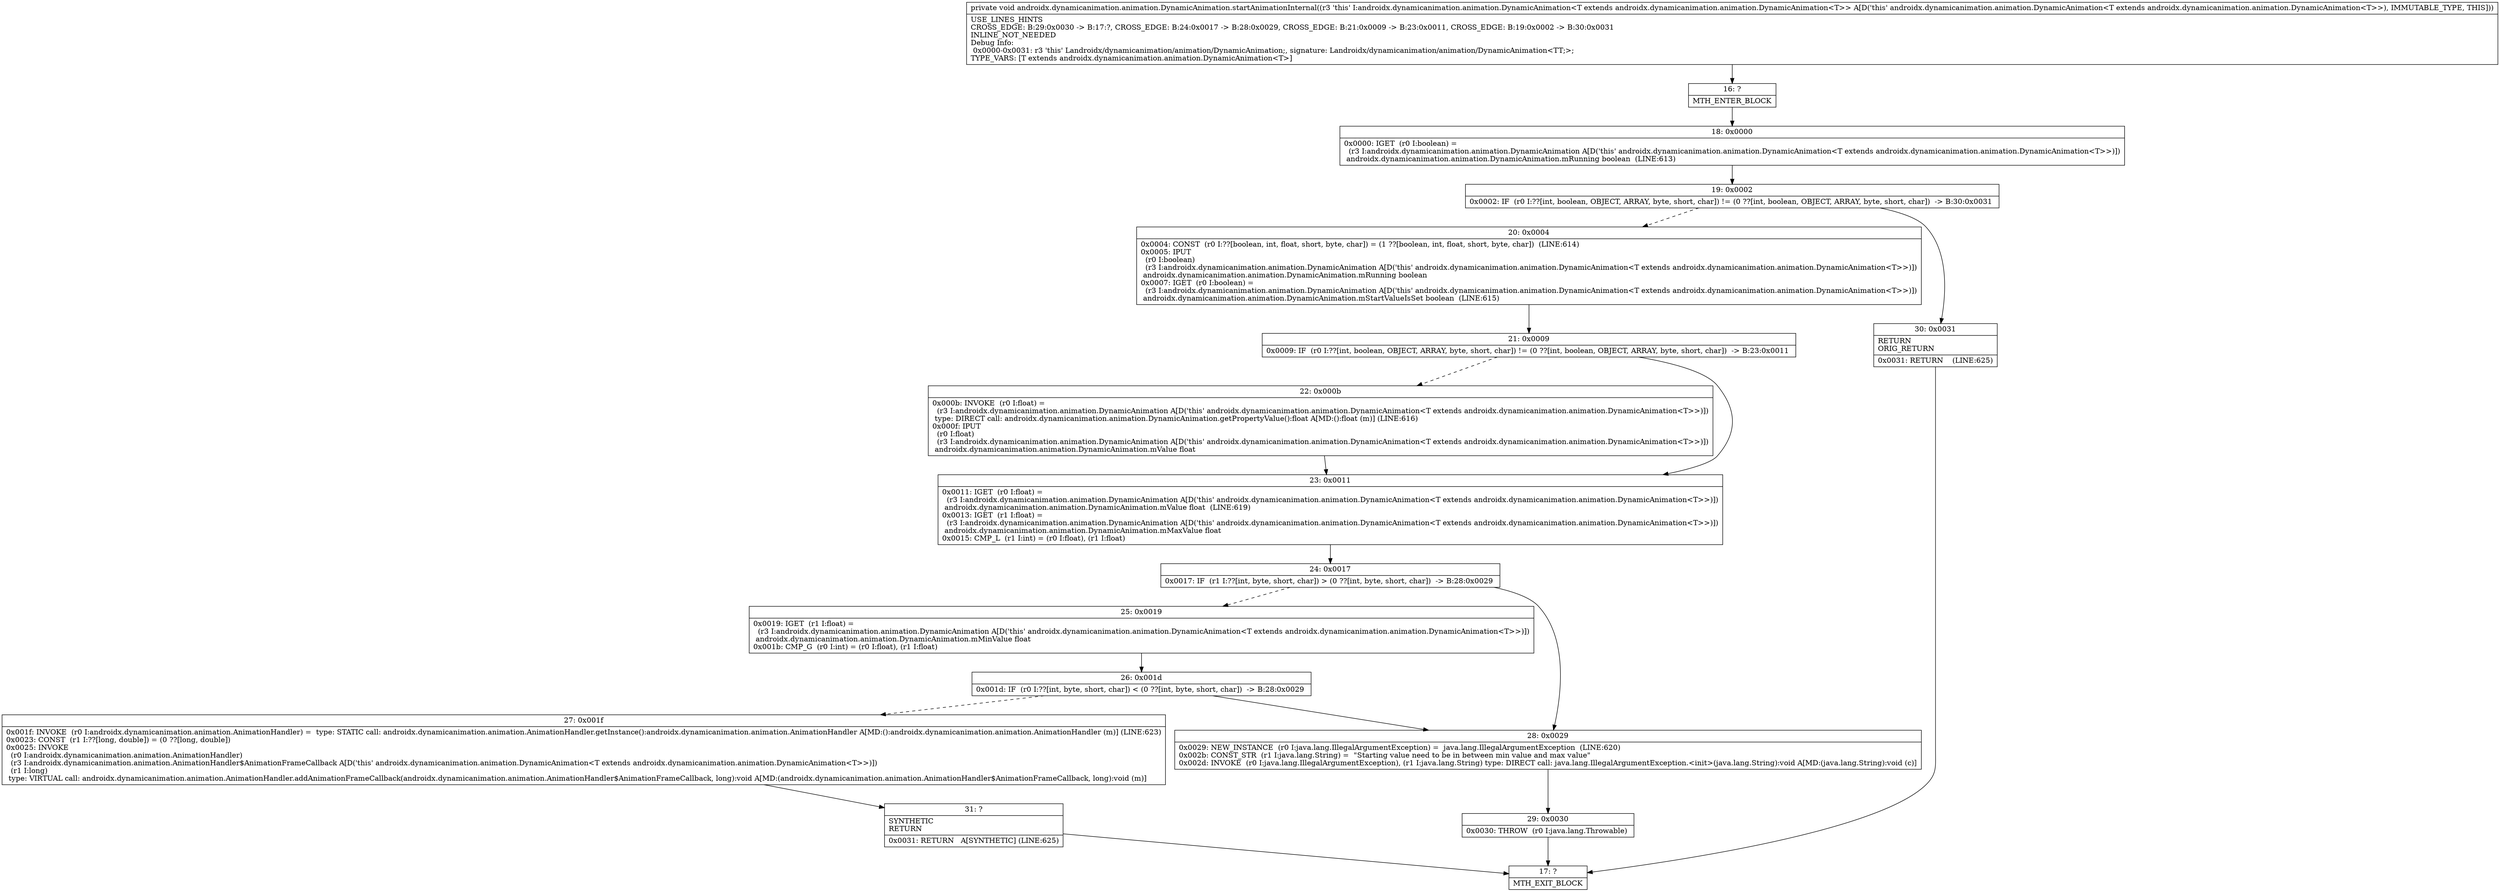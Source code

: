digraph "CFG forandroidx.dynamicanimation.animation.DynamicAnimation.startAnimationInternal()V" {
Node_16 [shape=record,label="{16\:\ ?|MTH_ENTER_BLOCK\l}"];
Node_18 [shape=record,label="{18\:\ 0x0000|0x0000: IGET  (r0 I:boolean) = \l  (r3 I:androidx.dynamicanimation.animation.DynamicAnimation A[D('this' androidx.dynamicanimation.animation.DynamicAnimation\<T extends androidx.dynamicanimation.animation.DynamicAnimation\<T\>\>)])\l androidx.dynamicanimation.animation.DynamicAnimation.mRunning boolean  (LINE:613)\l}"];
Node_19 [shape=record,label="{19\:\ 0x0002|0x0002: IF  (r0 I:??[int, boolean, OBJECT, ARRAY, byte, short, char]) != (0 ??[int, boolean, OBJECT, ARRAY, byte, short, char])  \-\> B:30:0x0031 \l}"];
Node_20 [shape=record,label="{20\:\ 0x0004|0x0004: CONST  (r0 I:??[boolean, int, float, short, byte, char]) = (1 ??[boolean, int, float, short, byte, char])  (LINE:614)\l0x0005: IPUT  \l  (r0 I:boolean)\l  (r3 I:androidx.dynamicanimation.animation.DynamicAnimation A[D('this' androidx.dynamicanimation.animation.DynamicAnimation\<T extends androidx.dynamicanimation.animation.DynamicAnimation\<T\>\>)])\l androidx.dynamicanimation.animation.DynamicAnimation.mRunning boolean \l0x0007: IGET  (r0 I:boolean) = \l  (r3 I:androidx.dynamicanimation.animation.DynamicAnimation A[D('this' androidx.dynamicanimation.animation.DynamicAnimation\<T extends androidx.dynamicanimation.animation.DynamicAnimation\<T\>\>)])\l androidx.dynamicanimation.animation.DynamicAnimation.mStartValueIsSet boolean  (LINE:615)\l}"];
Node_21 [shape=record,label="{21\:\ 0x0009|0x0009: IF  (r0 I:??[int, boolean, OBJECT, ARRAY, byte, short, char]) != (0 ??[int, boolean, OBJECT, ARRAY, byte, short, char])  \-\> B:23:0x0011 \l}"];
Node_22 [shape=record,label="{22\:\ 0x000b|0x000b: INVOKE  (r0 I:float) = \l  (r3 I:androidx.dynamicanimation.animation.DynamicAnimation A[D('this' androidx.dynamicanimation.animation.DynamicAnimation\<T extends androidx.dynamicanimation.animation.DynamicAnimation\<T\>\>)])\l type: DIRECT call: androidx.dynamicanimation.animation.DynamicAnimation.getPropertyValue():float A[MD:():float (m)] (LINE:616)\l0x000f: IPUT  \l  (r0 I:float)\l  (r3 I:androidx.dynamicanimation.animation.DynamicAnimation A[D('this' androidx.dynamicanimation.animation.DynamicAnimation\<T extends androidx.dynamicanimation.animation.DynamicAnimation\<T\>\>)])\l androidx.dynamicanimation.animation.DynamicAnimation.mValue float \l}"];
Node_23 [shape=record,label="{23\:\ 0x0011|0x0011: IGET  (r0 I:float) = \l  (r3 I:androidx.dynamicanimation.animation.DynamicAnimation A[D('this' androidx.dynamicanimation.animation.DynamicAnimation\<T extends androidx.dynamicanimation.animation.DynamicAnimation\<T\>\>)])\l androidx.dynamicanimation.animation.DynamicAnimation.mValue float  (LINE:619)\l0x0013: IGET  (r1 I:float) = \l  (r3 I:androidx.dynamicanimation.animation.DynamicAnimation A[D('this' androidx.dynamicanimation.animation.DynamicAnimation\<T extends androidx.dynamicanimation.animation.DynamicAnimation\<T\>\>)])\l androidx.dynamicanimation.animation.DynamicAnimation.mMaxValue float \l0x0015: CMP_L  (r1 I:int) = (r0 I:float), (r1 I:float) \l}"];
Node_24 [shape=record,label="{24\:\ 0x0017|0x0017: IF  (r1 I:??[int, byte, short, char]) \> (0 ??[int, byte, short, char])  \-\> B:28:0x0029 \l}"];
Node_25 [shape=record,label="{25\:\ 0x0019|0x0019: IGET  (r1 I:float) = \l  (r3 I:androidx.dynamicanimation.animation.DynamicAnimation A[D('this' androidx.dynamicanimation.animation.DynamicAnimation\<T extends androidx.dynamicanimation.animation.DynamicAnimation\<T\>\>)])\l androidx.dynamicanimation.animation.DynamicAnimation.mMinValue float \l0x001b: CMP_G  (r0 I:int) = (r0 I:float), (r1 I:float) \l}"];
Node_26 [shape=record,label="{26\:\ 0x001d|0x001d: IF  (r0 I:??[int, byte, short, char]) \< (0 ??[int, byte, short, char])  \-\> B:28:0x0029 \l}"];
Node_27 [shape=record,label="{27\:\ 0x001f|0x001f: INVOKE  (r0 I:androidx.dynamicanimation.animation.AnimationHandler) =  type: STATIC call: androidx.dynamicanimation.animation.AnimationHandler.getInstance():androidx.dynamicanimation.animation.AnimationHandler A[MD:():androidx.dynamicanimation.animation.AnimationHandler (m)] (LINE:623)\l0x0023: CONST  (r1 I:??[long, double]) = (0 ??[long, double]) \l0x0025: INVOKE  \l  (r0 I:androidx.dynamicanimation.animation.AnimationHandler)\l  (r3 I:androidx.dynamicanimation.animation.AnimationHandler$AnimationFrameCallback A[D('this' androidx.dynamicanimation.animation.DynamicAnimation\<T extends androidx.dynamicanimation.animation.DynamicAnimation\<T\>\>)])\l  (r1 I:long)\l type: VIRTUAL call: androidx.dynamicanimation.animation.AnimationHandler.addAnimationFrameCallback(androidx.dynamicanimation.animation.AnimationHandler$AnimationFrameCallback, long):void A[MD:(androidx.dynamicanimation.animation.AnimationHandler$AnimationFrameCallback, long):void (m)]\l}"];
Node_31 [shape=record,label="{31\:\ ?|SYNTHETIC\lRETURN\l|0x0031: RETURN   A[SYNTHETIC] (LINE:625)\l}"];
Node_17 [shape=record,label="{17\:\ ?|MTH_EXIT_BLOCK\l}"];
Node_28 [shape=record,label="{28\:\ 0x0029|0x0029: NEW_INSTANCE  (r0 I:java.lang.IllegalArgumentException) =  java.lang.IllegalArgumentException  (LINE:620)\l0x002b: CONST_STR  (r1 I:java.lang.String) =  \"Starting value need to be in between min value and max value\" \l0x002d: INVOKE  (r0 I:java.lang.IllegalArgumentException), (r1 I:java.lang.String) type: DIRECT call: java.lang.IllegalArgumentException.\<init\>(java.lang.String):void A[MD:(java.lang.String):void (c)]\l}"];
Node_29 [shape=record,label="{29\:\ 0x0030|0x0030: THROW  (r0 I:java.lang.Throwable) \l}"];
Node_30 [shape=record,label="{30\:\ 0x0031|RETURN\lORIG_RETURN\l|0x0031: RETURN    (LINE:625)\l}"];
MethodNode[shape=record,label="{private void androidx.dynamicanimation.animation.DynamicAnimation.startAnimationInternal((r3 'this' I:androidx.dynamicanimation.animation.DynamicAnimation\<T extends androidx.dynamicanimation.animation.DynamicAnimation\<T\>\> A[D('this' androidx.dynamicanimation.animation.DynamicAnimation\<T extends androidx.dynamicanimation.animation.DynamicAnimation\<T\>\>), IMMUTABLE_TYPE, THIS]))  | USE_LINES_HINTS\lCROSS_EDGE: B:29:0x0030 \-\> B:17:?, CROSS_EDGE: B:24:0x0017 \-\> B:28:0x0029, CROSS_EDGE: B:21:0x0009 \-\> B:23:0x0011, CROSS_EDGE: B:19:0x0002 \-\> B:30:0x0031\lINLINE_NOT_NEEDED\lDebug Info:\l  0x0000\-0x0031: r3 'this' Landroidx\/dynamicanimation\/animation\/DynamicAnimation;, signature: Landroidx\/dynamicanimation\/animation\/DynamicAnimation\<TT;\>;\lTYPE_VARS: [T extends androidx.dynamicanimation.animation.DynamicAnimation\<T\>]\l}"];
MethodNode -> Node_16;Node_16 -> Node_18;
Node_18 -> Node_19;
Node_19 -> Node_20[style=dashed];
Node_19 -> Node_30;
Node_20 -> Node_21;
Node_21 -> Node_22[style=dashed];
Node_21 -> Node_23;
Node_22 -> Node_23;
Node_23 -> Node_24;
Node_24 -> Node_25[style=dashed];
Node_24 -> Node_28;
Node_25 -> Node_26;
Node_26 -> Node_27[style=dashed];
Node_26 -> Node_28;
Node_27 -> Node_31;
Node_31 -> Node_17;
Node_28 -> Node_29;
Node_29 -> Node_17;
Node_30 -> Node_17;
}

